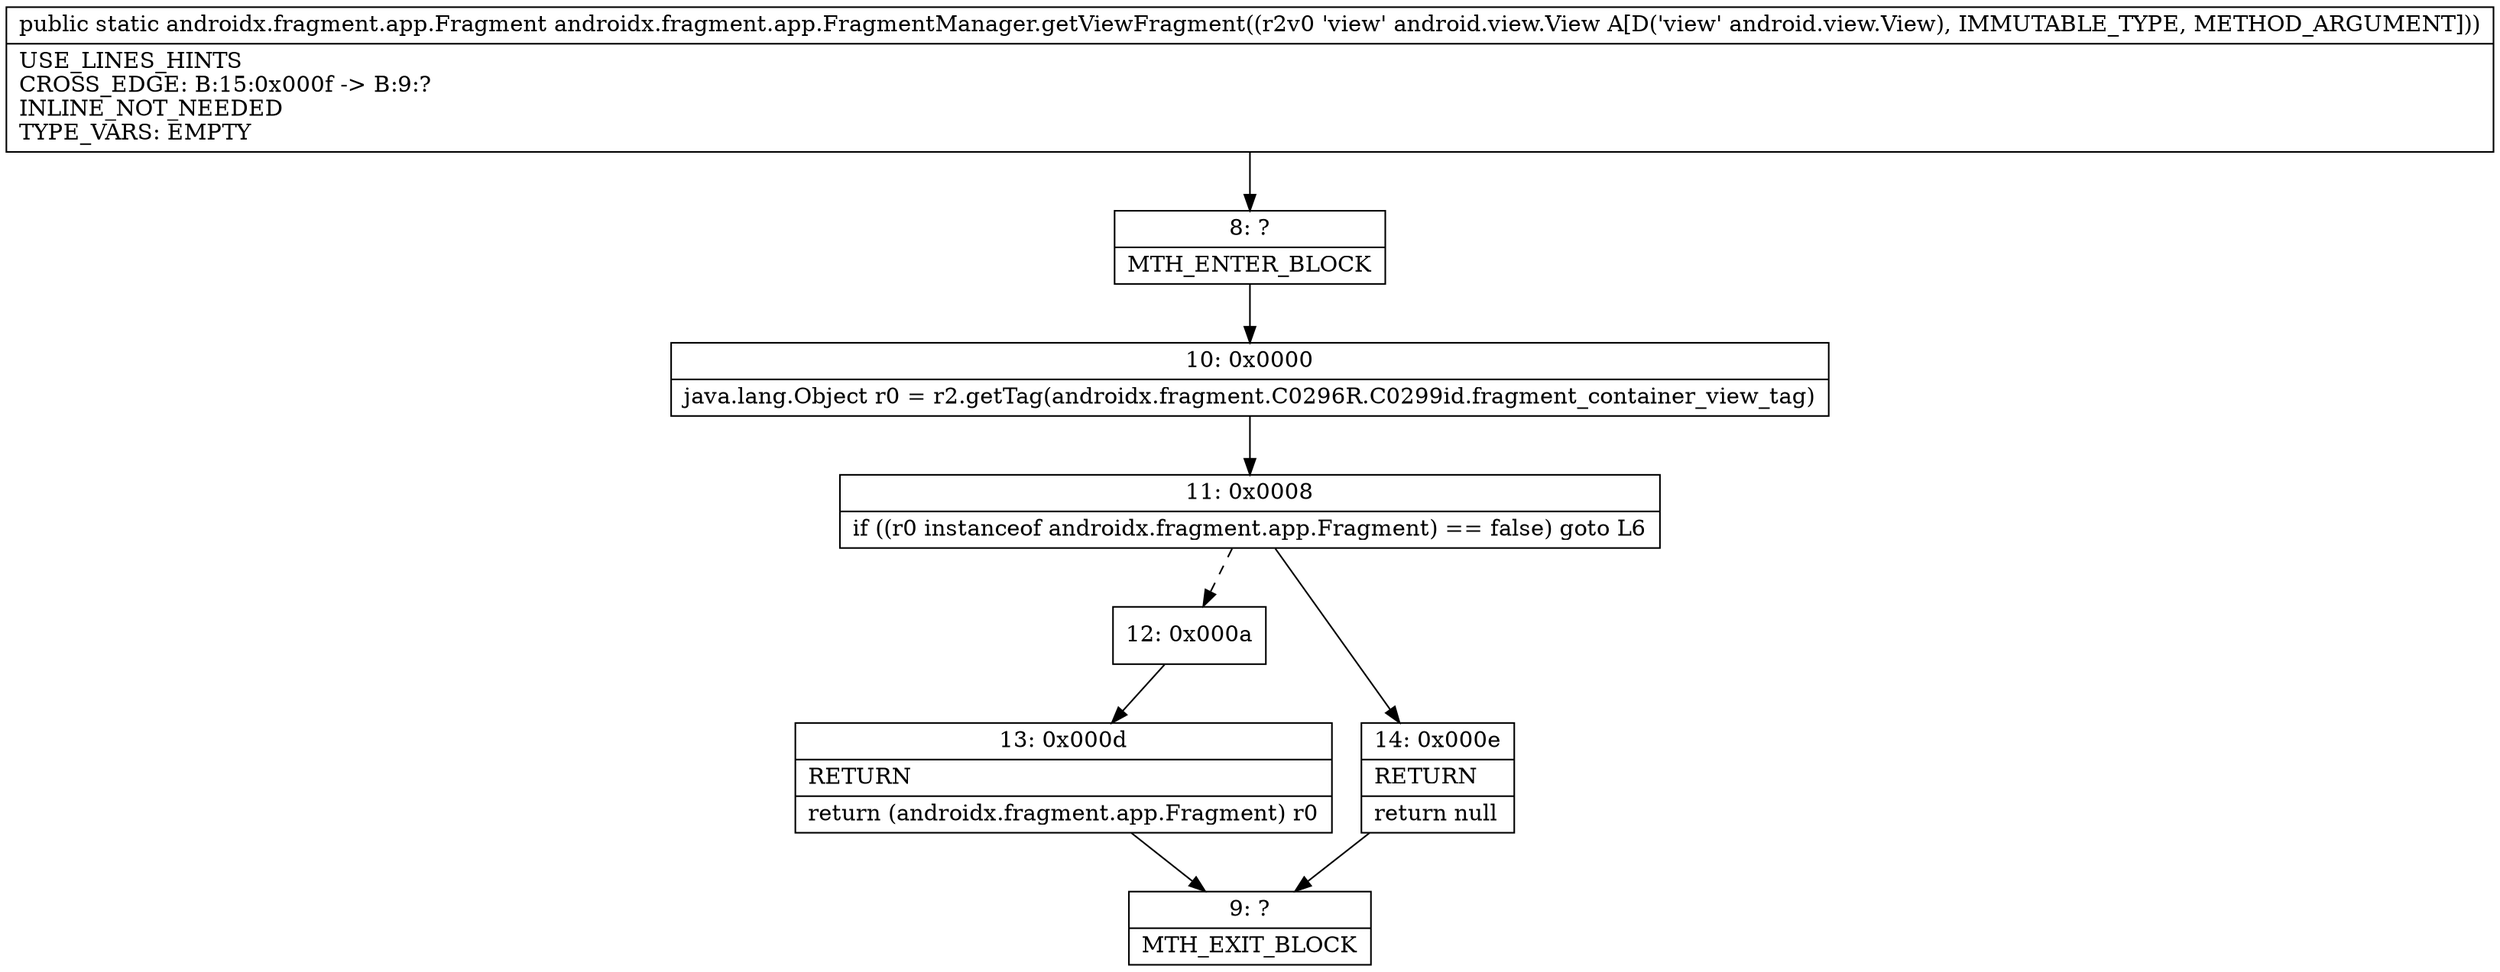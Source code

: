 digraph "CFG forandroidx.fragment.app.FragmentManager.getViewFragment(Landroid\/view\/View;)Landroidx\/fragment\/app\/Fragment;" {
Node_8 [shape=record,label="{8\:\ ?|MTH_ENTER_BLOCK\l}"];
Node_10 [shape=record,label="{10\:\ 0x0000|java.lang.Object r0 = r2.getTag(androidx.fragment.C0296R.C0299id.fragment_container_view_tag)\l}"];
Node_11 [shape=record,label="{11\:\ 0x0008|if ((r0 instanceof androidx.fragment.app.Fragment) == false) goto L6\l}"];
Node_12 [shape=record,label="{12\:\ 0x000a}"];
Node_13 [shape=record,label="{13\:\ 0x000d|RETURN\l|return (androidx.fragment.app.Fragment) r0\l}"];
Node_9 [shape=record,label="{9\:\ ?|MTH_EXIT_BLOCK\l}"];
Node_14 [shape=record,label="{14\:\ 0x000e|RETURN\l|return null\l}"];
MethodNode[shape=record,label="{public static androidx.fragment.app.Fragment androidx.fragment.app.FragmentManager.getViewFragment((r2v0 'view' android.view.View A[D('view' android.view.View), IMMUTABLE_TYPE, METHOD_ARGUMENT]))  | USE_LINES_HINTS\lCROSS_EDGE: B:15:0x000f \-\> B:9:?\lINLINE_NOT_NEEDED\lTYPE_VARS: EMPTY\l}"];
MethodNode -> Node_8;Node_8 -> Node_10;
Node_10 -> Node_11;
Node_11 -> Node_12[style=dashed];
Node_11 -> Node_14;
Node_12 -> Node_13;
Node_13 -> Node_9;
Node_14 -> Node_9;
}

